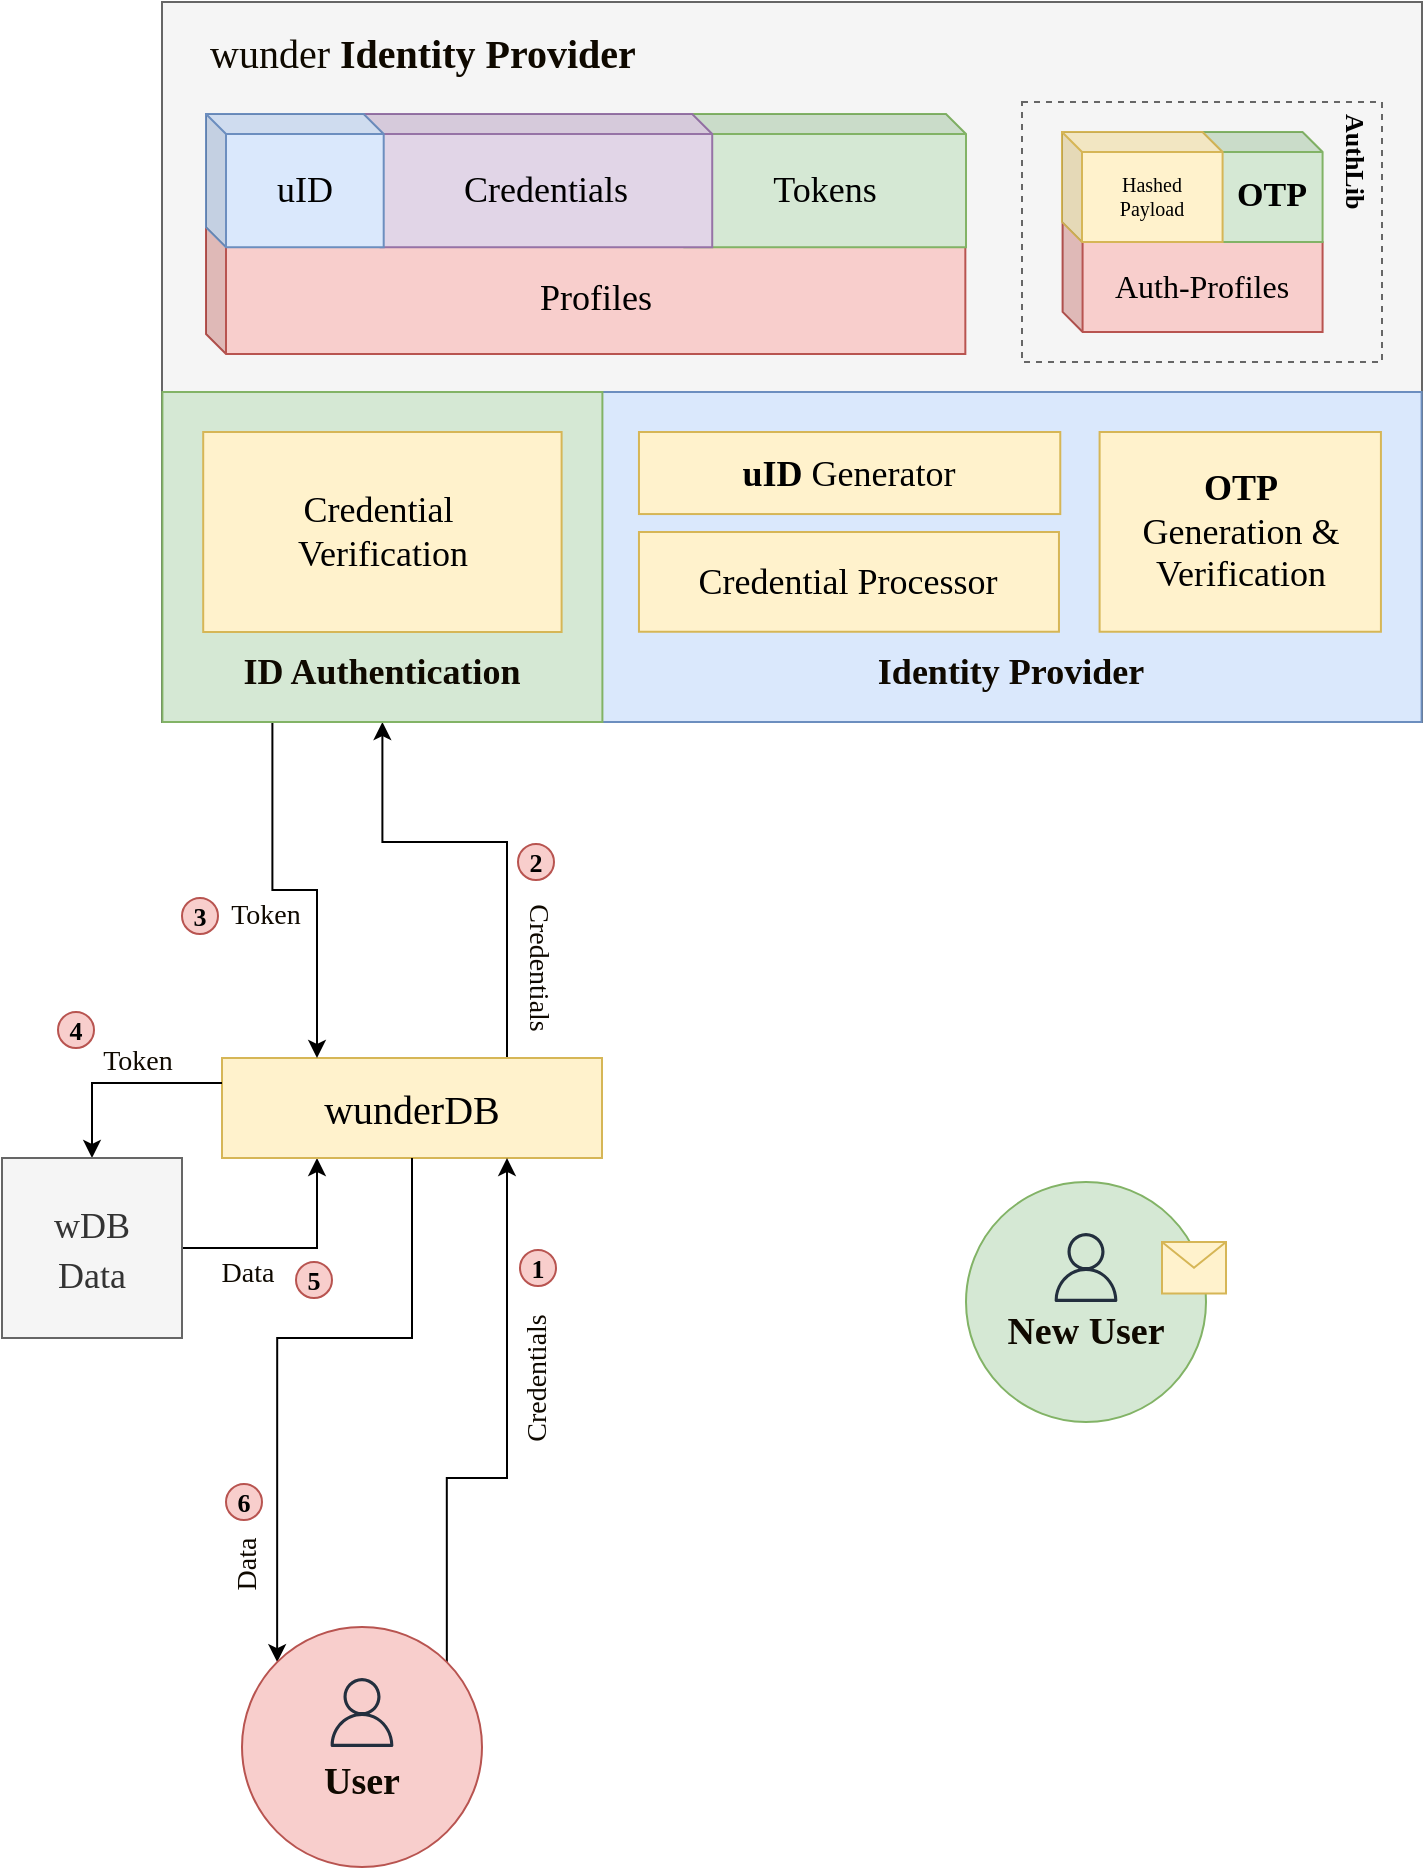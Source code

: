 <mxfile version="16.0.0" type="github">
  <diagram id="ZgDnklnv8hs0AD4zhIGA" name="Page-1">
    <mxGraphModel dx="1597" dy="891" grid="1" gridSize="10" guides="1" tooltips="1" connect="1" arrows="1" fold="1" page="0" pageScale="1" pageWidth="1100" pageHeight="850" background="none" math="0" shadow="0">
      <root>
        <mxCell id="0" />
        <mxCell id="1" parent="0" />
        <mxCell id="tGK0brASN7LOrKUB66ZN-87" style="edgeStyle=orthogonalEdgeStyle;rounded=0;orthogonalLoop=1;jettySize=auto;html=1;exitX=1;exitY=0.5;exitDx=0;exitDy=0;entryX=0.25;entryY=1;entryDx=0;entryDy=0;fontFamily=Work Sans;fontSource=https%3A%2F%2Ffonts.googleapis.com%2Fcss%3Ffamily%3DWork%2BSans;fontSize=14;fontColor=#0F0900;startArrow=none;startFill=0;endArrow=classic;endFill=1;" parent="1" source="tGK0brASN7LOrKUB66ZN-86" target="tGK0brASN7LOrKUB66ZN-61" edge="1">
          <mxGeometry relative="1" as="geometry" />
        </mxCell>
        <mxCell id="vQHYAsxkU6DZZQ9oV_Qt-9" style="edgeStyle=orthogonalEdgeStyle;rounded=0;orthogonalLoop=1;jettySize=auto;html=1;exitX=0.75;exitY=0;exitDx=0;exitDy=0;entryX=0.5;entryY=1;entryDx=0;entryDy=0;" edge="1" parent="1" source="tGK0brASN7LOrKUB66ZN-61" target="tGK0brASN7LOrKUB66ZN-47">
          <mxGeometry relative="1" as="geometry">
            <Array as="points">
              <mxPoint x="482" y="470" />
              <mxPoint x="420" y="470" />
            </Array>
          </mxGeometry>
        </mxCell>
        <mxCell id="tGK0brASN7LOrKUB66ZN-61" value="wunderDB" style="rounded=0;whiteSpace=wrap;html=1;fontFamily=Work Sans;fontSource=https%3A%2F%2Ffonts.googleapis.com%2Fcss%3Ffamily%3DWork%2BSans;fontSize=20;align=center;verticalAlign=middle;fillColor=#fff2cc;strokeColor=#d6b656;" parent="1" vertex="1">
          <mxGeometry x="340" y="578" width="190" height="50" as="geometry" />
        </mxCell>
        <mxCell id="tGK0brASN7LOrKUB66ZN-76" value="Token" style="text;html=1;strokeColor=none;fillColor=none;align=center;verticalAlign=middle;whiteSpace=wrap;rounded=0;fontFamily=Work Sans;fontSource=https%3A%2F%2Ffonts.googleapis.com%2Fcss%3Ffamily%3DWork%2BSans;fontSize=14;fontColor=#0F0900;rotation=90;direction=east;horizontal=0;fontStyle=0" parent="1" vertex="1">
          <mxGeometry x="347" y="467" width="30" height="80" as="geometry" />
        </mxCell>
        <mxCell id="tGK0brASN7LOrKUB66ZN-79" value="Credentials" style="text;html=1;strokeColor=none;fillColor=none;align=center;verticalAlign=middle;whiteSpace=wrap;rounded=0;fontFamily=Work Sans;fontSource=https%3A%2F%2Ffonts.googleapis.com%2Fcss%3Ffamily%3DWork%2BSans;fontSize=14;fontColor=#0F0900;rotation=-180;direction=west;horizontal=0;fontStyle=0;" parent="1" vertex="1">
          <mxGeometry x="483" y="495" width="30" height="76" as="geometry" />
        </mxCell>
        <mxCell id="tGK0brASN7LOrKUB66ZN-89" style="edgeStyle=orthogonalEdgeStyle;rounded=0;orthogonalLoop=1;jettySize=auto;html=1;exitX=0;exitY=0.25;exitDx=0;exitDy=0;entryX=0.5;entryY=0;entryDx=0;entryDy=0;fontFamily=Work Sans;fontSource=https%3A%2F%2Ffonts.googleapis.com%2Fcss%3Ffamily%3DWork%2BSans;fontSize=14;fontColor=#0F0900;startArrow=none;startFill=0;endArrow=classic;endFill=1;" parent="1" source="tGK0brASN7LOrKUB66ZN-61" target="tGK0brASN7LOrKUB66ZN-86" edge="1">
          <mxGeometry relative="1" as="geometry" />
        </mxCell>
        <mxCell id="tGK0brASN7LOrKUB66ZN-86" value="&lt;font style=&quot;font-size: 18px&quot;&gt;wDB&lt;br&gt;Data&lt;/font&gt;" style="rounded=0;whiteSpace=wrap;html=1;fontFamily=Work Sans;fontSource=https%3A%2F%2Ffonts.googleapis.com%2Fcss%3Ffamily%3DWork%2BSans;fontSize=20;align=center;verticalAlign=middle;fillColor=#f5f5f5;strokeColor=#666666;fontColor=#333333;" parent="1" vertex="1">
          <mxGeometry x="230" y="628" width="90" height="90" as="geometry" />
        </mxCell>
        <mxCell id="tGK0brASN7LOrKUB66ZN-98" style="edgeStyle=orthogonalEdgeStyle;rounded=0;orthogonalLoop=1;jettySize=auto;html=1;exitX=0.5;exitY=1;exitDx=0;exitDy=0;entryX=0;entryY=0;entryDx=0;entryDy=0;fontFamily=Work Sans;fontSource=https%3A%2F%2Ffonts.googleapis.com%2Fcss%3Ffamily%3DWork%2BSans;fontSize=18;fontColor=#0F0900;startArrow=none;startFill=0;endArrow=classic;endFill=1;" parent="1" source="tGK0brASN7LOrKUB66ZN-61" target="tGK0brASN7LOrKUB66ZN-96" edge="1">
          <mxGeometry relative="1" as="geometry">
            <Array as="points">
              <mxPoint x="435" y="718" />
              <mxPoint x="368" y="718" />
            </Array>
          </mxGeometry>
        </mxCell>
        <mxCell id="tGK0brASN7LOrKUB66ZN-100" style="edgeStyle=orthogonalEdgeStyle;rounded=0;orthogonalLoop=1;jettySize=auto;html=1;exitX=0.75;exitY=1;exitDx=0;exitDy=0;entryX=1;entryY=0;entryDx=0;entryDy=0;fontFamily=Work Sans;fontSource=https%3A%2F%2Ffonts.googleapis.com%2Fcss%3Ffamily%3DWork%2BSans;fontSize=18;fontColor=#0F0900;startArrow=classic;startFill=1;endArrow=none;endFill=0;" parent="1" source="tGK0brASN7LOrKUB66ZN-61" target="tGK0brASN7LOrKUB66ZN-96" edge="1">
          <mxGeometry relative="1" as="geometry">
            <Array as="points">
              <mxPoint x="483" y="788" />
              <mxPoint x="452" y="788" />
            </Array>
          </mxGeometry>
        </mxCell>
        <mxCell id="tGK0brASN7LOrKUB66ZN-104" value="Credentials" style="text;html=1;strokeColor=none;fillColor=none;align=center;verticalAlign=middle;whiteSpace=wrap;rounded=0;fontFamily=Work Sans;fontSource=https%3A%2F%2Ffonts.googleapis.com%2Fcss%3Ffamily%3DWork%2BSans;fontSize=14;fontColor=#0F0900;rotation=0;direction=west;horizontal=0;fontStyle=0;" parent="1" vertex="1">
          <mxGeometry x="483" y="688" width="30" height="100" as="geometry" />
        </mxCell>
        <mxCell id="tGK0brASN7LOrKUB66ZN-105" value="Data" style="text;html=1;strokeColor=none;fillColor=none;align=center;verticalAlign=middle;whiteSpace=wrap;rounded=0;fontFamily=Work Sans;fontSource=https%3A%2F%2Ffonts.googleapis.com%2Fcss%3Ffamily%3DWork%2BSans;fontSize=14;fontColor=#0F0900;rotation=90;direction=east;horizontal=0;fontStyle=0" parent="1" vertex="1">
          <mxGeometry x="338" y="662" width="30" height="48" as="geometry" />
        </mxCell>
        <mxCell id="tGK0brASN7LOrKUB66ZN-106" value="Data" style="text;html=1;strokeColor=none;fillColor=none;align=center;verticalAlign=middle;whiteSpace=wrap;rounded=0;fontFamily=Work Sans;fontSource=https%3A%2F%2Ffonts.googleapis.com%2Fcss%3Ffamily%3DWork%2BSans;fontSize=14;fontColor=#0F0900;rotation=0;direction=west;horizontal=0;fontStyle=0;" parent="1" vertex="1">
          <mxGeometry x="338" y="806" width="30" height="50" as="geometry" />
        </mxCell>
        <mxCell id="tGK0brASN7LOrKUB66ZN-107" value="Token" style="text;html=1;strokeColor=none;fillColor=none;align=center;verticalAlign=middle;whiteSpace=wrap;rounded=0;fontFamily=Work Sans;fontSource=https%3A%2F%2Ffonts.googleapis.com%2Fcss%3Ffamily%3DWork%2BSans;fontSize=14;fontColor=#0F0900;rotation=90;direction=west;horizontal=0;fontStyle=0;" parent="1" vertex="1">
          <mxGeometry x="283" y="555" width="30" height="50" as="geometry" />
        </mxCell>
        <mxCell id="tGK0brASN7LOrKUB66ZN-108" value="" style="group" parent="1" vertex="1" connectable="0">
          <mxGeometry x="350" y="862.5" width="120" height="120" as="geometry" />
        </mxCell>
        <mxCell id="tGK0brASN7LOrKUB66ZN-96" value="" style="ellipse;whiteSpace=wrap;html=1;aspect=fixed;fontFamily=Work Sans;fontSource=https%3A%2F%2Ffonts.googleapis.com%2Fcss%3Ffamily%3DWork%2BSans;fontSize=18;align=center;verticalAlign=middle;fillColor=#f8cecc;strokeColor=#b85450;" parent="tGK0brASN7LOrKUB66ZN-108" vertex="1">
          <mxGeometry width="120" height="120" as="geometry" />
        </mxCell>
        <mxCell id="tGK0brASN7LOrKUB66ZN-97" value="" style="sketch=0;outlineConnect=0;fontColor=#232F3E;gradientColor=none;fillColor=#232F3E;strokeColor=none;dashed=0;verticalLabelPosition=bottom;verticalAlign=top;align=center;html=1;fontSize=12;fontStyle=0;aspect=fixed;pointerEvents=1;shape=mxgraph.aws4.user;fontFamily=Work Sans;fontSource=https%3A%2F%2Ffonts.googleapis.com%2Fcss%3Ffamily%3DWork%2BSans;" parent="tGK0brASN7LOrKUB66ZN-108" vertex="1">
          <mxGeometry x="42.75" y="25.5" width="34.5" height="34.5" as="geometry" />
        </mxCell>
        <mxCell id="tGK0brASN7LOrKUB66ZN-102" value="User" style="text;html=1;strokeColor=none;fillColor=none;align=center;verticalAlign=middle;whiteSpace=wrap;rounded=0;fontFamily=Work Sans;fontSource=https%3A%2F%2Ffonts.googleapis.com%2Fcss%3Ffamily%3DWork%2BSans;fontSize=19;fontColor=#0F0900;fontStyle=1" parent="tGK0brASN7LOrKUB66ZN-108" vertex="1">
          <mxGeometry x="30" y="62.5" width="60" height="30" as="geometry" />
        </mxCell>
        <mxCell id="tGK0brASN7LOrKUB66ZN-138" value="&lt;font style=&quot;font-size: 13px&quot;&gt;&lt;b style=&quot;font-size: 13px&quot;&gt;5&lt;/b&gt;&lt;/font&gt;" style="ellipse;whiteSpace=wrap;html=1;aspect=fixed;fontFamily=Work Sans;fontSource=https%3A%2F%2Ffonts.googleapis.com%2Fcss%3Ffamily%3DWork%2BSans;fontSize=13;align=center;verticalAlign=middle;fillColor=#f8cecc;strokeColor=#b85450;" parent="1" vertex="1">
          <mxGeometry x="377" y="680" width="18" height="18" as="geometry" />
        </mxCell>
        <mxCell id="tGK0brASN7LOrKUB66ZN-141" value="&lt;font style=&quot;font-size: 13px;&quot;&gt;&lt;b style=&quot;font-size: 13px;&quot;&gt;1&lt;/b&gt;&lt;/font&gt;" style="ellipse;whiteSpace=wrap;html=1;aspect=fixed;fontFamily=Work Sans;fontSource=https%3A%2F%2Ffonts.googleapis.com%2Fcss%3Ffamily%3DWork%2BSans;fontSize=13;align=center;verticalAlign=middle;fillColor=#f8cecc;strokeColor=#b85450;" parent="1" vertex="1">
          <mxGeometry x="489" y="674" width="18" height="18" as="geometry" />
        </mxCell>
        <mxCell id="tGK0brASN7LOrKUB66ZN-142" value="&lt;font style=&quot;font-size: 13px;&quot;&gt;&lt;b style=&quot;font-size: 13px;&quot;&gt;2&lt;/b&gt;&lt;/font&gt;" style="ellipse;whiteSpace=wrap;html=1;aspect=fixed;fontFamily=Work Sans;fontSource=https%3A%2F%2Ffonts.googleapis.com%2Fcss%3Ffamily%3DWork%2BSans;fontSize=13;align=center;verticalAlign=middle;fillColor=#f8cecc;strokeColor=#b85450;" parent="1" vertex="1">
          <mxGeometry x="488" y="471" width="18" height="18" as="geometry" />
        </mxCell>
        <mxCell id="tGK0brASN7LOrKUB66ZN-145" value="&lt;font style=&quot;font-size: 13px;&quot;&gt;&lt;b style=&quot;font-size: 13px;&quot;&gt;3&lt;/b&gt;&lt;/font&gt;" style="ellipse;whiteSpace=wrap;html=1;aspect=fixed;fontFamily=Work Sans;fontSource=https%3A%2F%2Ffonts.googleapis.com%2Fcss%3Ffamily%3DWork%2BSans;fontSize=13;align=center;verticalAlign=middle;fillColor=#f8cecc;strokeColor=#b85450;" parent="1" vertex="1">
          <mxGeometry x="320" y="498" width="18" height="18" as="geometry" />
        </mxCell>
        <mxCell id="tGK0brASN7LOrKUB66ZN-146" value="&lt;font style=&quot;font-size: 13px&quot;&gt;&lt;b style=&quot;font-size: 13px&quot;&gt;4&lt;/b&gt;&lt;/font&gt;" style="ellipse;whiteSpace=wrap;html=1;aspect=fixed;fontFamily=Work Sans;fontSource=https%3A%2F%2Ffonts.googleapis.com%2Fcss%3Ffamily%3DWork%2BSans;fontSize=13;align=center;verticalAlign=middle;fillColor=#f8cecc;strokeColor=#b85450;" parent="1" vertex="1">
          <mxGeometry x="258" y="555" width="18" height="18" as="geometry" />
        </mxCell>
        <mxCell id="tGK0brASN7LOrKUB66ZN-147" value="&lt;font style=&quot;font-size: 13px&quot;&gt;&lt;b style=&quot;font-size: 13px&quot;&gt;6&lt;/b&gt;&lt;/font&gt;" style="ellipse;whiteSpace=wrap;html=1;aspect=fixed;fontFamily=Work Sans;fontSource=https%3A%2F%2Ffonts.googleapis.com%2Fcss%3Ffamily%3DWork%2BSans;fontSize=13;align=center;verticalAlign=middle;fillColor=#f8cecc;strokeColor=#b85450;" parent="1" vertex="1">
          <mxGeometry x="342" y="791" width="18" height="18" as="geometry" />
        </mxCell>
        <mxCell id="vQHYAsxkU6DZZQ9oV_Qt-8" style="edgeStyle=orthogonalEdgeStyle;rounded=0;orthogonalLoop=1;jettySize=auto;html=1;exitX=0.25;exitY=1;exitDx=0;exitDy=0;entryX=0.25;entryY=0;entryDx=0;entryDy=0;" edge="1" parent="1" source="tGK0brASN7LOrKUB66ZN-47" target="tGK0brASN7LOrKUB66ZN-61">
          <mxGeometry relative="1" as="geometry" />
        </mxCell>
        <mxCell id="vQHYAsxkU6DZZQ9oV_Qt-16" value="" style="group" vertex="1" connectable="0" parent="1">
          <mxGeometry x="712" y="640" width="138" height="120" as="geometry" />
        </mxCell>
        <mxCell id="vQHYAsxkU6DZZQ9oV_Qt-13" value="" style="ellipse;whiteSpace=wrap;html=1;aspect=fixed;fontFamily=Work Sans;fontSource=https%3A%2F%2Ffonts.googleapis.com%2Fcss%3Ffamily%3DWork%2BSans;fontSize=18;align=center;verticalAlign=middle;fillColor=#d5e8d4;strokeColor=#82b366;" vertex="1" parent="vQHYAsxkU6DZZQ9oV_Qt-16">
          <mxGeometry width="120" height="120" as="geometry" />
        </mxCell>
        <mxCell id="vQHYAsxkU6DZZQ9oV_Qt-14" value="" style="sketch=0;outlineConnect=0;fontColor=#232F3E;gradientColor=none;fillColor=#232F3E;strokeColor=none;dashed=0;verticalLabelPosition=bottom;verticalAlign=top;align=center;html=1;fontSize=12;fontStyle=0;aspect=fixed;pointerEvents=1;shape=mxgraph.aws4.user;fontFamily=Work Sans;fontSource=https%3A%2F%2Ffonts.googleapis.com%2Fcss%3Ffamily%3DWork%2BSans;" vertex="1" parent="vQHYAsxkU6DZZQ9oV_Qt-16">
          <mxGeometry x="42.75" y="25.5" width="34.5" height="34.5" as="geometry" />
        </mxCell>
        <mxCell id="vQHYAsxkU6DZZQ9oV_Qt-15" value="New User" style="text;html=1;strokeColor=none;fillColor=none;align=center;verticalAlign=middle;whiteSpace=wrap;rounded=0;fontFamily=Work Sans;fontSource=https%3A%2F%2Ffonts.googleapis.com%2Fcss%3Ffamily%3DWork%2BSans;fontSize=19;fontColor=#0F0900;fontStyle=1" vertex="1" parent="vQHYAsxkU6DZZQ9oV_Qt-16">
          <mxGeometry x="5" y="60" width="110" height="30" as="geometry" />
        </mxCell>
        <mxCell id="vQHYAsxkU6DZZQ9oV_Qt-38" value="" style="shape=message;html=1;whiteSpace=wrap;html=1;outlineConnect=0;fontFamily=Work Sans;fontSource=https%3A%2F%2Ffonts.googleapis.com%2Fcss%3Ffamily%3DWork%2BSans;fontSize=10;fillColor=#fff2cc;strokeColor=#d6b656;" vertex="1" parent="vQHYAsxkU6DZZQ9oV_Qt-16">
          <mxGeometry x="98" y="30" width="32" height="25.75" as="geometry" />
        </mxCell>
        <mxCell id="tGK0brASN7LOrKUB66ZN-58" value="" style="rounded=0;whiteSpace=wrap;html=1;fontFamily=Work Sans;fontSource=https%3A%2F%2Ffonts.googleapis.com%2Fcss%3Ffamily%3DWork%2BSans;fontSize=18;align=center;verticalAlign=middle;fillColor=#f5f5f5;fontColor=#333333;strokeColor=#666666;" parent="1" vertex="1">
          <mxGeometry x="310" y="50" width="630" height="360" as="geometry" />
        </mxCell>
        <mxCell id="tGK0brASN7LOrKUB66ZN-59" value="wunder &lt;b&gt;Identity Provider&lt;/b&gt;" style="text;html=1;strokeColor=none;fillColor=none;align=left;verticalAlign=middle;whiteSpace=wrap;rounded=0;fontFamily=Work Sans;fontSource=https%3A%2F%2Ffonts.googleapis.com%2Fcss%3Ffamily%3DWork%2BSans;fontSize=20;fontColor=#0F0900;fontStyle=0" parent="1" vertex="1">
          <mxGeometry x="332" y="60" width="290" height="30" as="geometry" />
        </mxCell>
        <mxCell id="tGK0brASN7LOrKUB66ZN-67" value="" style="group" parent="1" vertex="1" connectable="0">
          <mxGeometry x="310.2" y="245" width="629.6" height="165" as="geometry" />
        </mxCell>
        <mxCell id="tGK0brASN7LOrKUB66ZN-65" value="" style="group" parent="tGK0brASN7LOrKUB66ZN-67" vertex="1" connectable="0">
          <mxGeometry x="219.6" width="410" height="165" as="geometry" />
        </mxCell>
        <mxCell id="tGK0brASN7LOrKUB66ZN-31" value="" style="rounded=0;whiteSpace=wrap;html=1;fontFamily=Work Sans;fontSource=https%3A%2F%2Ffonts.googleapis.com%2Fcss%3Ffamily%3DWork%2BSans;fontSize=18;align=center;verticalAlign=middle;fillColor=#dae8fc;strokeColor=#6c8ebf;" parent="tGK0brASN7LOrKUB66ZN-65" vertex="1">
          <mxGeometry width="410" height="165" as="geometry" />
        </mxCell>
        <mxCell id="tGK0brASN7LOrKUB66ZN-1" value="&lt;font style=&quot;font-size: 18px&quot;&gt;&lt;b&gt;uID &lt;/b&gt;Generator&lt;/font&gt;" style="rounded=1;whiteSpace=wrap;html=1;fontSize=13;fontFamily=Work Sans;fontSource=https%3A%2F%2Ffonts.googleapis.com%2Fcss%3Ffamily%3DWork%2BSans;fillColor=#fff2cc;strokeColor=#d6b656;arcSize=0;" parent="tGK0brASN7LOrKUB66ZN-65" vertex="1">
          <mxGeometry x="18.68" y="20" width="210.66" height="41.03" as="geometry" />
        </mxCell>
        <mxCell id="tGK0brASN7LOrKUB66ZN-34" value="&lt;span&gt;Credential Processor&lt;/span&gt;" style="rounded=0;whiteSpace=wrap;html=1;fontFamily=Work Sans;fontSource=https%3A%2F%2Ffonts.googleapis.com%2Fcss%3Ffamily%3DWork%2BSans;fontSize=18;align=center;verticalAlign=middle;fillColor=#fff2cc;strokeColor=#d6b656;fontStyle=0" parent="tGK0brASN7LOrKUB66ZN-65" vertex="1">
          <mxGeometry x="18.68" y="70" width="210" height="49.87" as="geometry" />
        </mxCell>
        <mxCell id="tGK0brASN7LOrKUB66ZN-36" value="Identity Provider" style="text;html=1;strokeColor=none;fillColor=none;align=center;verticalAlign=middle;whiteSpace=wrap;rounded=0;fontFamily=Work Sans;fontSource=https%3A%2F%2Ffonts.googleapis.com%2Fcss%3Ffamily%3DWork%2BSans;fontSize=18;fontColor=#0F0900;fontStyle=1" parent="tGK0brASN7LOrKUB66ZN-65" vertex="1">
          <mxGeometry x="19.34" y="128.49" width="371.32" height="22.51" as="geometry" />
        </mxCell>
        <mxCell id="tGK0brASN7LOrKUB66ZN-64" value="&lt;span&gt;&lt;b&gt;OTP&lt;br&gt;&lt;/b&gt;Generation &amp;amp; Verification&lt;br&gt;&lt;/span&gt;" style="rounded=0;whiteSpace=wrap;html=1;fontFamily=Work Sans;fontSource=https%3A%2F%2Ffonts.googleapis.com%2Fcss%3Ffamily%3DWork%2BSans;fontSize=18;align=center;verticalAlign=middle;fillColor=#fff2cc;strokeColor=#d6b656;fontStyle=0" parent="tGK0brASN7LOrKUB66ZN-65" vertex="1">
          <mxGeometry x="249" y="20" width="140.66" height="99.87" as="geometry" />
        </mxCell>
        <mxCell id="tGK0brASN7LOrKUB66ZN-66" value="" style="group" parent="tGK0brASN7LOrKUB66ZN-67" vertex="1" connectable="0">
          <mxGeometry width="220" height="165" as="geometry" />
        </mxCell>
        <mxCell id="tGK0brASN7LOrKUB66ZN-47" value="" style="rounded=0;whiteSpace=wrap;html=1;fontFamily=Work Sans;fontSource=https%3A%2F%2Ffonts.googleapis.com%2Fcss%3Ffamily%3DWork%2BSans;fontSize=18;align=center;verticalAlign=middle;fillColor=#d5e8d4;strokeColor=#82b366;" parent="tGK0brASN7LOrKUB66ZN-66" vertex="1">
          <mxGeometry width="220" height="165" as="geometry" />
        </mxCell>
        <mxCell id="tGK0brASN7LOrKUB66ZN-49" value="&lt;span&gt;Credential&amp;nbsp;&lt;br&gt;Verification&lt;br&gt;&lt;/span&gt;" style="rounded=0;whiteSpace=wrap;html=1;fontFamily=Work Sans;fontSource=https%3A%2F%2Ffonts.googleapis.com%2Fcss%3Ffamily%3DWork%2BSans;fontSize=18;align=center;verticalAlign=middle;fillColor=#fff2cc;strokeColor=#d6b656;fontStyle=0" parent="tGK0brASN7LOrKUB66ZN-66" vertex="1">
          <mxGeometry x="20.4" y="20" width="179.2" height="100" as="geometry" />
        </mxCell>
        <mxCell id="tGK0brASN7LOrKUB66ZN-50" value="ID Authentication" style="text;html=1;strokeColor=none;fillColor=none;align=center;verticalAlign=middle;whiteSpace=wrap;rounded=0;fontFamily=Work Sans;fontSource=https%3A%2F%2Ffonts.googleapis.com%2Fcss%3Ffamily%3DWork%2BSans;fontSize=18;fontColor=#0F0900;fontStyle=1" parent="tGK0brASN7LOrKUB66ZN-66" vertex="1">
          <mxGeometry x="18.88" y="128.49" width="182.24" height="22.51" as="geometry" />
        </mxCell>
        <mxCell id="vQHYAsxkU6DZZQ9oV_Qt-18" value="" style="rounded=0;whiteSpace=wrap;html=1;fillColor=#f5f5f5;fontColor=#333333;strokeColor=#666666;dashed=1;" vertex="1" parent="1">
          <mxGeometry x="740" y="100" width="180" height="130" as="geometry" />
        </mxCell>
        <mxCell id="vQHYAsxkU6DZZQ9oV_Qt-19" value="" style="group" vertex="1" connectable="0" parent="1">
          <mxGeometry x="332" y="106" width="380" height="120" as="geometry" />
        </mxCell>
        <mxCell id="tGK0brASN7LOrKUB66ZN-2" value="Profiles" style="shape=cube;whiteSpace=wrap;html=1;boundedLbl=1;backgroundOutline=1;darkOpacity=0.05;darkOpacity2=0.1;fontFamily=Work Sans;fontSource=https%3A%2F%2Ffonts.googleapis.com%2Fcss%3Ffamily%3DWork%2BSans;fontSize=18;size=10;fillColor=#f8cecc;strokeColor=#b85450;" parent="vQHYAsxkU6DZZQ9oV_Qt-19" vertex="1">
          <mxGeometry y="53.333" width="379.668" height="66.667" as="geometry" />
        </mxCell>
        <mxCell id="tGK0brASN7LOrKUB66ZN-77" value="Tokens" style="shape=cube;whiteSpace=wrap;html=1;boundedLbl=1;backgroundOutline=1;darkOpacity=0.05;darkOpacity2=0.1;fontFamily=Work Sans;fontSource=https%3A%2F%2Ffonts.googleapis.com%2Fcss%3Ffamily%3DWork%2BSans;fontSize=18;size=10;fillColor=#d5e8d4;strokeColor=#82b366;" parent="vQHYAsxkU6DZZQ9oV_Qt-19" vertex="1">
          <mxGeometry x="228.953" width="151.047" height="66.667" as="geometry" />
        </mxCell>
        <mxCell id="tGK0brASN7LOrKUB66ZN-26" value="Credentials" style="shape=cube;whiteSpace=wrap;html=1;boundedLbl=1;backgroundOutline=1;darkOpacity=0.05;darkOpacity2=0.1;fontFamily=Work Sans;fontSource=https%3A%2F%2Ffonts.googleapis.com%2Fcss%3Ffamily%3DWork%2BSans;fontSize=18;size=10;fillColor=#e1d5e7;strokeColor=#9673a6;" parent="vQHYAsxkU6DZZQ9oV_Qt-19" vertex="1">
          <mxGeometry x="77.084" width="176.028" height="66.667" as="geometry" />
        </mxCell>
        <mxCell id="tGK0brASN7LOrKUB66ZN-25" value="uID" style="shape=cube;whiteSpace=wrap;html=1;boundedLbl=1;backgroundOutline=1;darkOpacity=0.05;darkOpacity2=0.1;fontFamily=Work Sans;fontSource=https%3A%2F%2Ffonts.googleapis.com%2Fcss%3Ffamily%3DWork%2BSans;fontSize=18;size=10;fillColor=#dae8fc;strokeColor=#6c8ebf;" parent="vQHYAsxkU6DZZQ9oV_Qt-19" vertex="1">
          <mxGeometry width="88.851" height="66.667" as="geometry" />
        </mxCell>
        <mxCell id="vQHYAsxkU6DZZQ9oV_Qt-20" value="AuthLib" style="text;html=1;strokeColor=none;fillColor=none;align=left;verticalAlign=middle;whiteSpace=wrap;rounded=0;dashed=1;fontSize=13;fontStyle=1;fontFamily=Work Sans;fontSource=https%3A%2F%2Ffonts.googleapis.com%2Fcss%3Ffamily%3DWork%2BSans;rotation=90;" vertex="1" parent="1">
          <mxGeometry x="881" y="120" width="52" height="20" as="geometry" />
        </mxCell>
        <mxCell id="vQHYAsxkU6DZZQ9oV_Qt-28" value="" style="group" vertex="1" connectable="0" parent="1">
          <mxGeometry x="760" y="115" width="130.29" height="99.95" as="geometry" />
        </mxCell>
        <mxCell id="vQHYAsxkU6DZZQ9oV_Qt-23" value="Auth-Profiles" style="shape=cube;whiteSpace=wrap;html=1;boundedLbl=1;backgroundOutline=1;darkOpacity=0.05;darkOpacity2=0.1;fontFamily=Work Sans;fontSource=https%3A%2F%2Ffonts.googleapis.com%2Fcss%3Ffamily%3DWork%2BSans;fontSize=16;size=10;fillColor=#f8cecc;strokeColor=#b85450;align=center;" vertex="1" parent="vQHYAsxkU6DZZQ9oV_Qt-28">
          <mxGeometry x="0.29" y="45" width="130" height="54.95" as="geometry" />
        </mxCell>
        <mxCell id="vQHYAsxkU6DZZQ9oV_Qt-24" value="&lt;b style=&quot;font-size: 17px;&quot;&gt;OTP&lt;/b&gt;" style="shape=cube;whiteSpace=wrap;html=1;boundedLbl=1;backgroundOutline=1;darkOpacity=0.05;darkOpacity2=0.1;fontFamily=Work Sans;fontSource=https%3A%2F%2Ffonts.googleapis.com%2Fcss%3Ffamily%3DWork%2BSans;fontSize=17;size=10;fillColor=#d5e8d4;strokeColor=#82b366;" vertex="1" parent="vQHYAsxkU6DZZQ9oV_Qt-28">
          <mxGeometry x="70" width="60.29" height="54.95" as="geometry" />
        </mxCell>
        <mxCell id="vQHYAsxkU6DZZQ9oV_Qt-27" value="&lt;span style=&quot;font-size: 10px;&quot;&gt;Hashed&lt;br style=&quot;font-size: 10px;&quot;&gt;Payload&lt;br style=&quot;font-size: 10px;&quot;&gt;&lt;/span&gt;" style="shape=cube;whiteSpace=wrap;html=1;boundedLbl=1;backgroundOutline=1;darkOpacity=0.05;darkOpacity2=0.1;fontFamily=Work Sans;fontSource=https%3A%2F%2Ffonts.googleapis.com%2Fcss%3Ffamily%3DWork%2BSans;fontSize=10;size=10;fillColor=#fff2cc;strokeColor=#d6b656;fontStyle=0" vertex="1" parent="vQHYAsxkU6DZZQ9oV_Qt-28">
          <mxGeometry width="80.29" height="54.95" as="geometry" />
        </mxCell>
      </root>
    </mxGraphModel>
  </diagram>
</mxfile>

